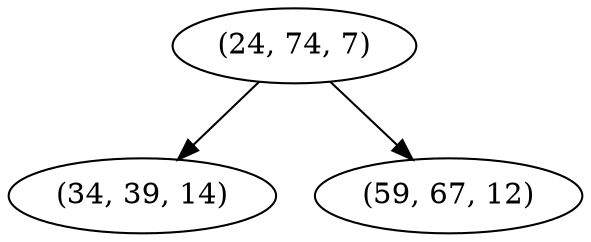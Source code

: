 digraph tree {
    "(24, 74, 7)";
    "(34, 39, 14)";
    "(59, 67, 12)";
    "(24, 74, 7)" -> "(34, 39, 14)";
    "(24, 74, 7)" -> "(59, 67, 12)";
}
